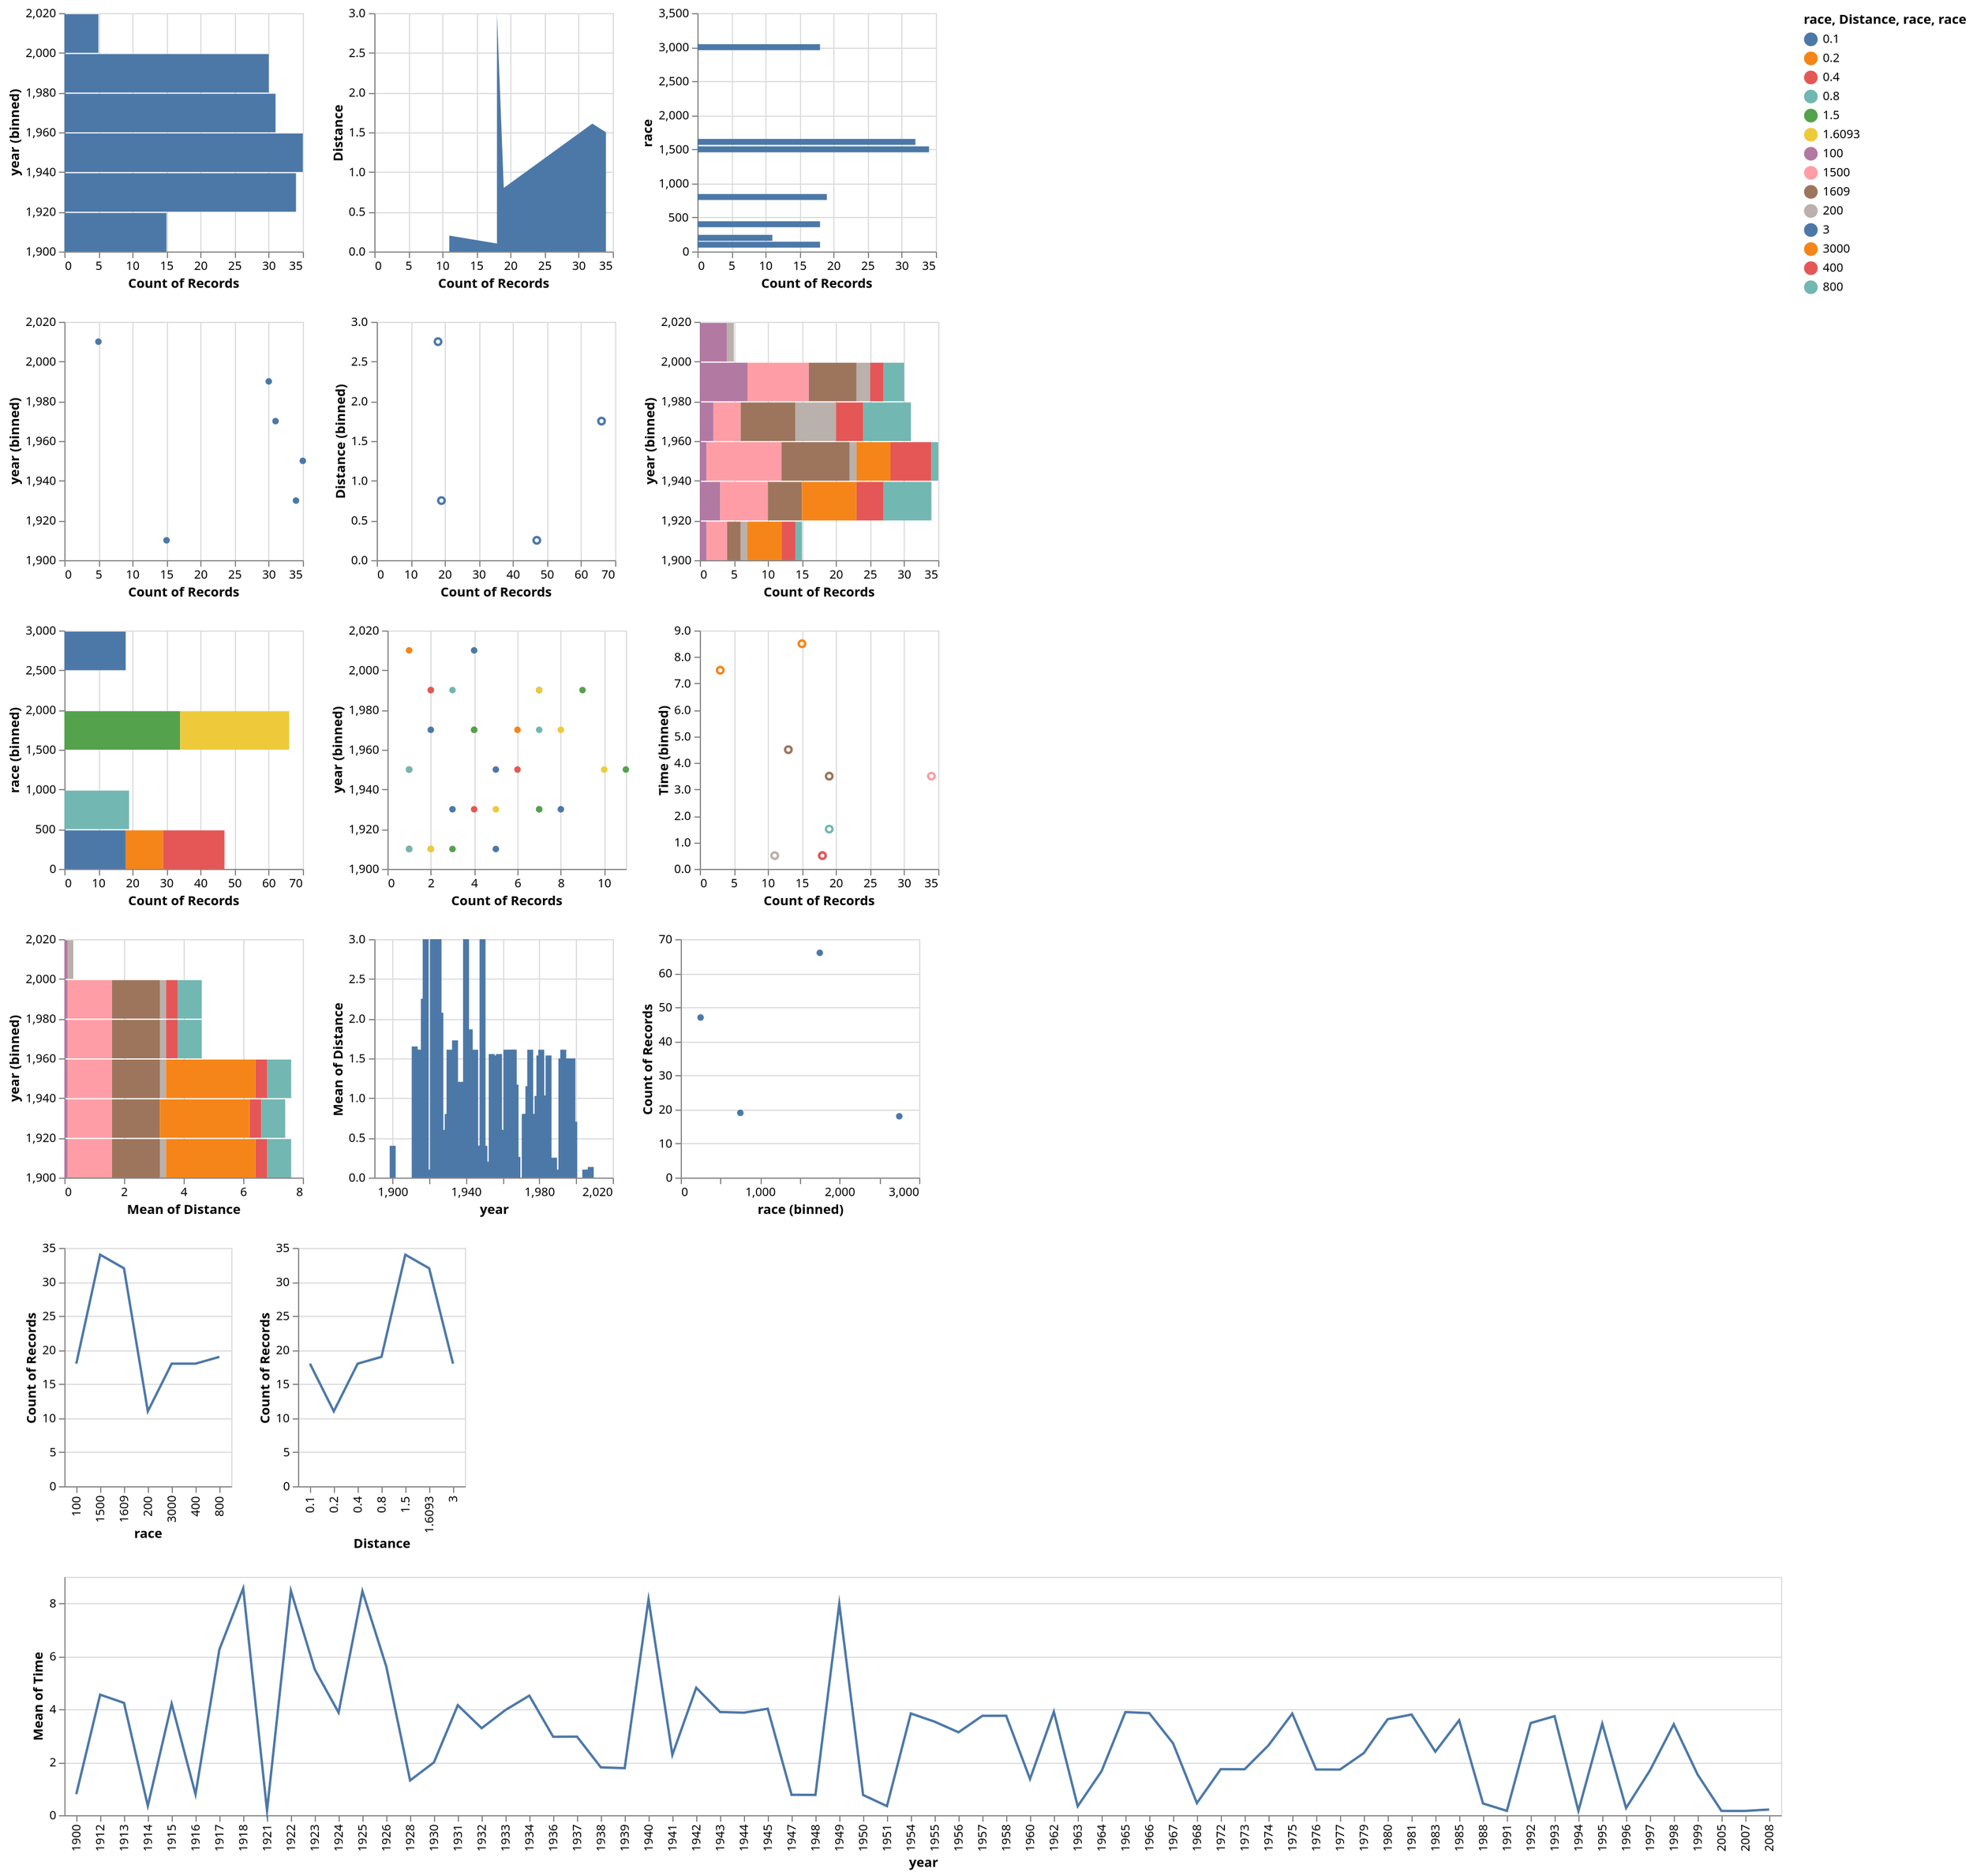 {
  "$schema": "https://vega.github.io/schema/vega-lite/v5.json",
  "data": {
    "values": [
      {
        "year": "1912",
        "race": "100",
        "Time": "0.176666666666667",
        "Distance": "0.1"
      },
      {
        "year": "1921",
        "race": "100",
        "Time": "0.173333333333333",
        "Distance": "0.1"
      },
      {
        "year": "1930",
        "race": "100",
        "Time": "0.171666666666667",
        "Distance": "0.1"
      },
      {"year": "1936", "race": "100", "Time": "0.17", "Distance": "0.1"},
      {
        "year": "1956",
        "race": "100",
        "Time": "0.168333333333333",
        "Distance": "0.1"
      },
      {
        "year": "1960",
        "race": "100",
        "Time": "0.166666666666667",
        "Distance": "0.1"
      },
      {
        "year": "1968",
        "race": "100",
        "Time": "0.165833333333333",
        "Distance": "0.1"
      },
      {"year": "1983", "race": "100", "Time": "0.1655", "Distance": "0.1"},
      {
        "year": "1988",
        "race": "100",
        "Time": "0.165333333333333",
        "Distance": "0.1"
      },
      {"year": "1991", "race": "100", "Time": "0.165", "Distance": "0.1"},
      {
        "year": "1991",
        "race": "100",
        "Time": "0.164333333333333",
        "Distance": "0.1"
      },
      {
        "year": "1994",
        "race": "100",
        "Time": "0.164166666666667",
        "Distance": "0.1"
      },
      {"year": "1996", "race": "100", "Time": "0.164", "Distance": "0.1"},
      {
        "year": "1999",
        "race": "100",
        "Time": "0.163166666666667",
        "Distance": "0.1"
      },
      {
        "year": "2005",
        "race": "100",
        "Time": "0.162833333333333",
        "Distance": "0.1"
      },
      {
        "year": "2007",
        "race": "100",
        "Time": "0.162333333333333",
        "Distance": "0.1"
      },
      {"year": "2008", "race": "100", "Time": "0.162", "Distance": "0.1"},
      {"year": "2008", "race": "100", "Time": "0.1615", "Distance": "0.1"},
      {
        "year": "1914",
        "race": "200",
        "Time": "0.353333333333333",
        "Distance": "0.2"
      },
      {
        "year": "1951",
        "race": "200",
        "Time": "0.343333333333333",
        "Distance": "0.2"
      },
      {
        "year": "1960",
        "race": "200",
        "Time": "0.341666666666667",
        "Distance": "0.2"
      },
      {
        "year": "1963",
        "race": "200",
        "Time": "0.338333333333333",
        "Distance": "0.2"
      },
      {
        "year": "1964",
        "race": "200",
        "Time": "0.336666666666667",
        "Distance": "0.2"
      },
      {
        "year": "1968",
        "race": "200",
        "Time": "0.333333333333333",
        "Distance": "0.2"
      },
      {"year": "1968", "race": "200", "Time": "0.33", "Distance": "0.2"},
      {
        "year": "1979",
        "race": "200",
        "Time": "0.328666666666667",
        "Distance": "0.2"
      },
      {
        "year": "1996",
        "race": "200",
        "Time": "0.327666666666667",
        "Distance": "0.2"
      },
      {"year": "1996", "race": "200", "Time": "0.322", "Distance": "0.2"},
      {
        "year": "2008",
        "race": "200",
        "Time": "0.321666666666667",
        "Distance": "0.2"
      },
      {
        "year": "1999",
        "race": "400",
        "Time": "0.719666666666667",
        "Distance": "0.4"
      },
      {"year": "1988", "race": "400", "Time": "0.7215", "Distance": "0.4"},
      {"year": "1968", "race": "400", "Time": "0.731", "Distance": "0.4"},
      {"year": "1968", "race": "400", "Time": "0.735", "Distance": "0.4"},
      {
        "year": "1967",
        "race": "400",
        "Time": "0.741666666666667",
        "Distance": "0.4"
      },
      {
        "year": "1964",
        "race": "400",
        "Time": "0.748333333333333",
        "Distance": "0.4"
      },
      {
        "year": "1956",
        "race": "400",
        "Time": "0.753333333333333",
        "Distance": "0.4"
      },
      {
        "year": "1955",
        "race": "400",
        "Time": "0.756666666666667",
        "Distance": "0.4"
      },
      {
        "year": "1950",
        "race": "400",
        "Time": "0.763333333333333",
        "Distance": "0.4"
      },
      {
        "year": "1948",
        "race": "400",
        "Time": "0.766666666666667",
        "Distance": "0.4"
      },
      {"year": "1947", "race": "400", "Time": "0.77", "Distance": "0.4"},
      {
        "year": "1941",
        "race": "400",
        "Time": "0.766666666666667",
        "Distance": "0.4"
      },
      {
        "year": "1936",
        "race": "400",
        "Time": "0.768333333333333",
        "Distance": "0.4"
      },
      {"year": "1932", "race": "400", "Time": "0.77", "Distance": "0.4"},
      {
        "year": "1932",
        "race": "400",
        "Time": "0.773333333333333",
        "Distance": "0.4"
      },
      {
        "year": "1928",
        "race": "400",
        "Time": "0.783333333333333",
        "Distance": "0.4"
      },
      {"year": "1916", "race": "400", "Time": "0.79", "Distance": "0.4"},
      {
        "year": "1900",
        "race": "400",
        "Time": "0.796666666666667",
        "Distance": "0.4"
      },
      {
        "year": "1997",
        "race": "800",
        "Time": "1.68516666666667",
        "Distance": "0.8"
      },
      {
        "year": "1997",
        "race": "800",
        "Time": "1.68733333333333",
        "Distance": "0.8"
      },
      {"year": "1997", "race": "800", "Time": "1.6955", "Distance": "0.8"},
      {"year": "1979", "race": "800", "Time": "1.7055", "Distance": "0.8"},
      {"year": "1977", "race": "800", "Time": "1.724", "Distance": "0.8"},
      {"year": "1976", "race": "800", "Time": "1.725", "Distance": "0.8"},
      {"year": "1974", "race": "800", "Time": "1.735", "Distance": "0.8"},
      {
        "year": "1973",
        "race": "800",
        "Time": "1.72833333333333",
        "Distance": "0.8"
      },
      {
        "year": "1973",
        "race": "800",
        "Time": "1.74333333333333",
        "Distance": "0.8"
      },
      {
        "year": "1972",
        "race": "800",
        "Time": "1.73833333333333",
        "Distance": "0.8"
      },
      {
        "year": "1955",
        "race": "800",
        "Time": "1.76166666666667",
        "Distance": "0.8"
      },
      {
        "year": "1939",
        "race": "800",
        "Time": "1.77666666666667",
        "Distance": "0.8"
      },
      {
        "year": "1938",
        "race": "800",
        "Time": "1.80666666666667",
        "Distance": "0.8"
      },
      {
        "year": "1937",
        "race": "800",
        "Time": "1.82666666666667",
        "Distance": "0.8"
      },
      {
        "year": "1936",
        "race": "800",
        "Time": "1.82833333333333",
        "Distance": "0.8"
      },
      {"year": "1934", "race": "800", "Time": "1.83", "Distance": "0.8"},
      {
        "year": "1928",
        "race": "800",
        "Time": "1.84333333333333",
        "Distance": "0.8"
      },
      {"year": "1926", "race": "800", "Time": "1.86", "Distance": "0.8"},
      {"year": "1912", "race": "800", "Time": "1.865", "Distance": "0.8"},
      {
        "year": "1912",
        "race": "1500",
        "Time": "3.94666666666667",
        "Distance": "1.5"
      },
      {"year": "1912", "race": "1500", "Time": "3.93", "Distance": "1.5"},
      {
        "year": "1917",
        "race": "1500",
        "Time": "3.91166666666667",
        "Distance": "1.5"
      },
      {
        "year": "1923",
        "race": "1500",
        "Time": "3.88333333333333",
        "Distance": "1.5"
      },
      {
        "year": "1924",
        "race": "1500",
        "Time": "3.87666666666667",
        "Distance": "1.5"
      },
      {"year": "1926", "race": "1500", "Time": "3.85", "Distance": "1.5"},
      {"year": "1930", "race": "1500", "Time": "3.82", "Distance": "1.5"},
      {
        "year": "1933",
        "race": "1500",
        "Time": "3.81666666666667",
        "Distance": "1.5"
      },
      {
        "year": "1934",
        "race": "1500",
        "Time": "3.81333333333333",
        "Distance": "1.5"
      },
      {
        "year": "1936",
        "race": "1500",
        "Time": "3.79666666666667",
        "Distance": "1.5"
      },
      {
        "year": "1941",
        "race": "1500",
        "Time": "3.79166666666667",
        "Distance": "1.5"
      },
      {
        "year": "1942",
        "race": "1500",
        "Time": "3.76333333333333",
        "Distance": "1.5"
      },
      {
        "year": "1943",
        "race": "1500",
        "Time": "3.74833333333333",
        "Distance": "1.5"
      },
      {
        "year": "1944",
        "race": "1500",
        "Time": "3.71666666666667",
        "Distance": "1.5"
      },
      {
        "year": "1954",
        "race": "1500",
        "Time": "3.71333333333333",
        "Distance": "1.5"
      },
      {
        "year": "1954",
        "race": "1500",
        "Time": "3.69666666666667",
        "Distance": "1.5"
      },
      {"year": "1955", "race": "1500", "Time": "3.68", "Distance": "1.5"},
      {
        "year": "1956",
        "race": "1500",
        "Time": "3.67666666666667",
        "Distance": "1.5"
      },
      {"year": "1957", "race": "1500", "Time": "3.67", "Distance": "1.5"},
      {"year": "1957", "race": "1500", "Time": "3.635", "Distance": "1.5"},
      {"year": "1958", "race": "1500", "Time": "3.6", "Distance": "1.5"},
      {
        "year": "1960",
        "race": "1500",
        "Time": "3.59333333333333",
        "Distance": "1.5"
      },
      {
        "year": "1967",
        "race": "1500",
        "Time": "3.55166666666667",
        "Distance": "1.5"
      },
      {"year": "1974", "race": "1500", "Time": "3.536", "Distance": "1.5"},
      {
        "year": "1979",
        "race": "1500",
        "Time": "3.53383333333333",
        "Distance": "1.5"
      },
      {
        "year": "1980",
        "race": "1500",
        "Time": "3.53483333333333",
        "Distance": "1.5"
      },
      {
        "year": "1980",
        "race": "1500",
        "Time": "3.52266666666667",
        "Distance": "1.5"
      },
      {
        "year": "1983",
        "race": "1500",
        "Time": "3.52066666666667",
        "Distance": "1.5"
      },
      {
        "year": "1983",
        "race": "1500",
        "Time": "3.51283333333333",
        "Distance": "1.5"
      },
      {"year": "1985", "race": "1500", "Time": "3.4945", "Distance": "1.5"},
      {"year": "1985", "race": "1500", "Time": "3.491", "Distance": "1.5"},
      {"year": "1992", "race": "1500", "Time": "3.481", "Distance": "1.5"},
      {
        "year": "1995",
        "race": "1500",
        "Time": "3.45616666666667",
        "Distance": "1.5"
      },
      {
        "year": "1998",
        "race": "1500",
        "Time": "3.43333333333333",
        "Distance": "1.5"
      },
      {"year": "1913", "race": "1609", "Time": "4.24", "Distance": "1.6093"},
      {"year": "1915", "race": "1609", "Time": "4.21", "Distance": "1.6093"},
      {
        "year": "1923",
        "race": "1609",
        "Time": "4.17333333333333",
        "Distance": "1.6093"
      },
      {
        "year": "1931",
        "race": "1609",
        "Time": "4.15333333333333",
        "Distance": "1.6093"
      },
      {
        "year": "1933",
        "race": "1609",
        "Time": "4.12666666666667",
        "Distance": "1.6093"
      },
      {
        "year": "1934",
        "race": "1609",
        "Time": "4.11166666666667",
        "Distance": "1.6093"
      },
      {
        "year": "1937",
        "race": "1609",
        "Time": "4.10666666666667",
        "Distance": "1.6093"
      },
      {
        "year": "1942",
        "race": "1609",
        "Time": "4.10166666666667",
        "Distance": "1.6093"
      },
      {
        "year": "1942",
        "race": "1609",
        "Time": "4.10333333333333",
        "Distance": "1.6093"
      },
      {
        "year": "1942",
        "race": "1609",
        "Time": "4.07666666666667",
        "Distance": "1.6093"
      },
      {
        "year": "1943",
        "race": "1609",
        "Time": "4.04333333333333",
        "Distance": "1.6093"
      },
      {
        "year": "1944",
        "race": "1609",
        "Time": "4.02666666666667",
        "Distance": "1.6093"
      },
      {
        "year": "1945",
        "race": "1609",
        "Time": "4.02166666666667",
        "Distance": "1.6093"
      },
      {"year": "1954", "race": "1609", "Time": "3.99", "Distance": "1.6093"},
      {"year": "1954", "race": "1609", "Time": "3.965", "Distance": "1.6093"},
      {
        "year": "1957",
        "race": "1609",
        "Time": "3.95333333333333",
        "Distance": "1.6093"
      },
      {
        "year": "1958",
        "race": "1609",
        "Time": "3.90833333333333",
        "Distance": "1.6093"
      },
      {
        "year": "1962",
        "race": "1609",
        "Time": "3.90666666666667",
        "Distance": "1.6093"
      },
      {"year": "1964", "race": "1609", "Time": "3.9005", "Distance": "1.6093"},
      {
        "year": "1965",
        "race": "1609",
        "Time": "3.89333333333333",
        "Distance": "1.6093"
      },
      {"year": "1966", "race": "1609", "Time": "3.855", "Distance": "1.6093"},
      {
        "year": "1967",
        "race": "1609",
        "Time": "3.85166666666667",
        "Distance": "1.6093"
      },
      {"year": "1975", "race": "1609", "Time": "3.85", "Distance": "1.6093"},
      {
        "year": "1975",
        "race": "1609",
        "Time": "3.82333333333333",
        "Distance": "1.6093"
      },
      {
        "year": "1979",
        "race": "1609",
        "Time": "3.81583333333333",
        "Distance": "1.6093"
      },
      {
        "year": "1980",
        "race": "1609",
        "Time": "3.81333333333333",
        "Distance": "1.6093"
      },
      {
        "year": "1981",
        "race": "1609",
        "Time": "3.80883333333333",
        "Distance": "1.6093"
      },
      {
        "year": "1981",
        "race": "1609",
        "Time": "3.80666666666667",
        "Distance": "1.6093"
      },
      {
        "year": "1981",
        "race": "1609",
        "Time": "3.78883333333333",
        "Distance": "1.6093"
      },
      {"year": "1985", "race": "1609", "Time": "3.772", "Distance": "1.6093"},
      {
        "year": "1993",
        "race": "1609",
        "Time": "3.73983333333333",
        "Distance": "1.6093"
      },
      {
        "year": "1999",
        "race": "1609",
        "Time": "3.71883333333333",
        "Distance": "1.6093"
      },
      {
        "year": "1912",
        "race": "3000",
        "Time": "8.77666666666667",
        "Distance": "3"
      },
      {
        "year": "1912",
        "race": "3000",
        "Time": "8.61333333333333",
        "Distance": "3"
      },
      {"year": "1917", "race": "3000", "Time": "8.595", "Distance": "3"},
      {"year": "1918", "race": "3000", "Time": "8.58", "Distance": "3"},
      {
        "year": "1918",
        "race": "3000",
        "Time": "8.55166666666667",
        "Distance": "3"
      },
      {
        "year": "1922",
        "race": "3000",
        "Time": "8.47666666666667",
        "Distance": "3"
      },
      {
        "year": "1923",
        "race": "3000",
        "Time": "8.46333333333333",
        "Distance": "3"
      },
      {
        "year": "1925",
        "race": "3000",
        "Time": "8.45833333333333",
        "Distance": "3"
      },
      {
        "year": "1926",
        "race": "3000",
        "Time": "8.42333333333333",
        "Distance": "3"
      },
      {"year": "1926", "race": "3000", "Time": "8.34", "Distance": "3"},
      {
        "year": "1932",
        "race": "3000",
        "Time": "8.31333333333333",
        "Distance": "3"
      },
      {
        "year": "1934",
        "race": "3000",
        "Time": "8.30666666666667",
        "Distance": "3"
      },
      {
        "year": "1936",
        "race": "3000",
        "Time": "8.24666666666667",
        "Distance": "3"
      },
      {"year": "1940", "race": "3000", "Time": "8.15", "Distance": "3"},
      {"year": "1942", "race": "3000", "Time": "8.02", "Distance": "3"},
      {
        "year": "1949",
        "race": "3000",
        "Time": "7.97833333333333",
        "Distance": "3"
      },
      {
        "year": "1955",
        "race": "3000",
        "Time": "7.92666666666667",
        "Distance": "3"
      },
      {"year": "1956", "race": "3000", "Time": "7.925", "Distance": "3"}
    ]
  },
  "vconcat": [
    {
      "hconcat": [
        {
          "encoding": {
            "detail": {"field": "str1", "type": "nominal"},
            "y": {"field": "year", "type": "quantitative", "bin": true},
            "x": {"field": "*", "aggregate": "count", "type": "quantitative"}
          },
          "mark": "bar"
        },
        {
          "encoding": {
            "detail": {"field": "str1", "type": "nominal"},
            "y": {"field": "Distance", "type": "quantitative"},
            "x": {"field": "*", "aggregate": "count", "type": "quantitative"}
          },
          "mark": "area"
        },
        {
          "encoding": {
            "detail": {"field": "str1", "type": "nominal"},
            "y": {"field": "race", "type": "quantitative"},
            "x": {"field": "*", "aggregate": "count", "type": "quantitative"}
          },
          "mark": "bar"
        }
      ]
    },
    {
      "hconcat": [
        {
          "encoding": {
            "detail": {"field": "str1", "type": "nominal"},
            "y": {"field": "year", "type": "quantitative", "bin": true},
            "x": {"field": "*", "aggregate": "count", "type": "quantitative"}
          },
          "mark": "circle"
        },
        {
          "encoding": {
            "detail": {"field": "str1", "type": "nominal"},
            "y": {"field": "Distance", "type": "quantitative", "bin": true},
            "x": {"field": "*", "aggregate": "count", "type": "quantitative"}
          },
          "mark": "point"
        },
        {
          "encoding": {
            "color": {"field": "race"},
            "y": {"field": "year", "type": "quantitative", "bin": true},
            "x": {"field": "*", "aggregate": "count", "type": "quantitative"}
          },
          "mark": "bar"
        }
      ]
    },
    {
      "hconcat": [
        {
          "encoding": {
            "color": {"field": "Distance"},
            "y": {"field": "race", "type": "quantitative", "bin": true},
            "x": {"field": "*", "aggregate": "count", "type": "quantitative"}
          },
          "mark": "bar"
        },
        {
          "encoding": {
            "color": {"field": "Distance", "type": "nominal"},
            "y": {"field": "year", "type": "quantitative", "bin": true},
            "x": {"field": "*", "aggregate": "count", "type": "quantitative"}
          },
          "mark": "circle"
        },
        {
          "encoding": {
            "color": {"field": "race", "type": "nominal"},
            "y": {"field": "Time", "type": "quantitative", "bin": true},
            "x": {"field": "*", "aggregate": "count", "type": "quantitative"}
          },
          "mark": "point"
        }
      ]
    },
    {
      "hconcat": [
        {
          "encoding": {
            "color": {"field": "race", "type": "nominal"},
            "y": {"field": "year", "type": "quantitative", "bin": true},
            "x": {
              "field": "Distance",
              "type": "quantitative",
              "aggregate": "mean"
            }
          },
          "mark": "bar"
        },
        {
          "encoding": {
            "detail": {"field": "str1", "type": "nominal"},
            "x": {"field": "year", "type": "quantitative"},
            "y": {
              "field": "Distance",
              "type": "quantitative",
              "aggregate": "mean"
            }
          },
          "mark": "bar"
        },
        {
          "encoding": {
            "detail": {"field": "str1", "type": "nominal"},
            "x": {"field": "race", "type": "quantitative", "bin": true},
            "y": {"field": "*", "aggregate": "count", "type": "quantitative"}
          },
          "mark": "circle"
        }
      ]
    },
    {
      "hconcat": [
        {
          "encoding": {
            "x": {"field": "race", "type": "nominal"},
            "y": {"field": "*", "aggregate": "count"}
          },
          "mark": "line"
        },
        {
          "encoding": {
            "x": {"field": "Distance", "type": "nominal"},
            "y": {"field": "*", "aggregate": "count"}
          },
          "mark": "line"
        }
      ]
    },
    {
      "hconcat": [
        {
          "encoding": {
            "x": {"field": "year", "type": "nominal"},
            "y": {"field": "Time", "aggregate": "mean"}
          },
          "mark": "line"
        }
      ]
    }
  ],
  "config": {}
}